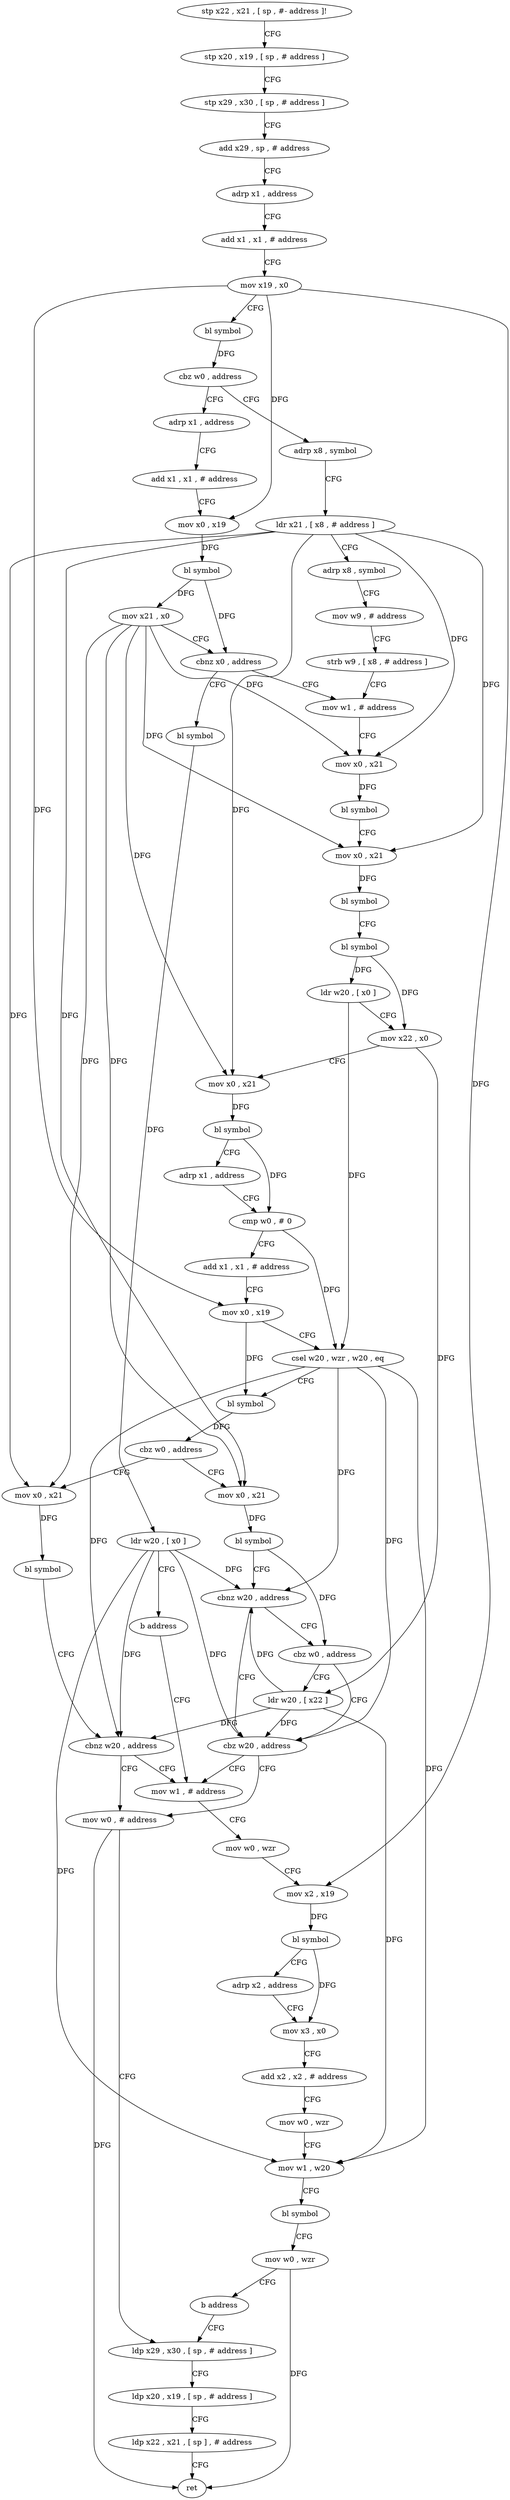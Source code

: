 digraph "func" {
"4203808" [label = "stp x22 , x21 , [ sp , #- address ]!" ]
"4203812" [label = "stp x20 , x19 , [ sp , # address ]" ]
"4203816" [label = "stp x29 , x30 , [ sp , # address ]" ]
"4203820" [label = "add x29 , sp , # address" ]
"4203824" [label = "adrp x1 , address" ]
"4203828" [label = "add x1 , x1 , # address" ]
"4203832" [label = "mov x19 , x0" ]
"4203836" [label = "bl symbol" ]
"4203840" [label = "cbz w0 , address" ]
"4203880" [label = "adrp x8 , symbol" ]
"4203844" [label = "adrp x1 , address" ]
"4203884" [label = "ldr x21 , [ x8 , # address ]" ]
"4203888" [label = "adrp x8 , symbol" ]
"4203892" [label = "mov w9 , # address" ]
"4203896" [label = "strb w9 , [ x8 , # address ]" ]
"4203900" [label = "mov w1 , # address" ]
"4203848" [label = "add x1 , x1 , # address" ]
"4203852" [label = "mov x0 , x19" ]
"4203856" [label = "bl symbol" ]
"4203860" [label = "mov x21 , x0" ]
"4203864" [label = "cbnz x0 , address" ]
"4203868" [label = "bl symbol" ]
"4204040" [label = "mov x0 , x21" ]
"4204044" [label = "bl symbol" ]
"4204048" [label = "cbnz w20 , address" ]
"4203992" [label = "mov w1 , # address" ]
"4204052" [label = "mov w0 , # address" ]
"4203968" [label = "mov x0 , x21" ]
"4203972" [label = "bl symbol" ]
"4203976" [label = "cbnz w20 , address" ]
"4203988" [label = "cbz w20 , address" ]
"4203980" [label = "cbz w0 , address" ]
"4203904" [label = "mov x0 , x21" ]
"4203908" [label = "bl symbol" ]
"4203912" [label = "mov x0 , x21" ]
"4203916" [label = "bl symbol" ]
"4203920" [label = "bl symbol" ]
"4203924" [label = "ldr w20 , [ x0 ]" ]
"4203928" [label = "mov x22 , x0" ]
"4203932" [label = "mov x0 , x21" ]
"4203936" [label = "bl symbol" ]
"4203940" [label = "adrp x1 , address" ]
"4203944" [label = "cmp w0 , # 0" ]
"4203948" [label = "add x1 , x1 , # address" ]
"4203952" [label = "mov x0 , x19" ]
"4203956" [label = "csel w20 , wzr , w20 , eq" ]
"4203960" [label = "bl symbol" ]
"4203964" [label = "cbz w0 , address" ]
"4203872" [label = "ldr w20 , [ x0 ]" ]
"4203876" [label = "b address" ]
"4203996" [label = "mov w0 , wzr" ]
"4204000" [label = "mov x2 , x19" ]
"4204004" [label = "bl symbol" ]
"4204008" [label = "adrp x2 , address" ]
"4204012" [label = "mov x3 , x0" ]
"4204016" [label = "add x2 , x2 , # address" ]
"4204020" [label = "mov w0 , wzr" ]
"4204024" [label = "mov w1 , w20" ]
"4204028" [label = "bl symbol" ]
"4204032" [label = "mov w0 , wzr" ]
"4204036" [label = "b address" ]
"4204056" [label = "ldp x29 , x30 , [ sp , # address ]" ]
"4203984" [label = "ldr w20 , [ x22 ]" ]
"4204060" [label = "ldp x20 , x19 , [ sp , # address ]" ]
"4204064" [label = "ldp x22 , x21 , [ sp ] , # address" ]
"4204068" [label = "ret" ]
"4203808" -> "4203812" [ label = "CFG" ]
"4203812" -> "4203816" [ label = "CFG" ]
"4203816" -> "4203820" [ label = "CFG" ]
"4203820" -> "4203824" [ label = "CFG" ]
"4203824" -> "4203828" [ label = "CFG" ]
"4203828" -> "4203832" [ label = "CFG" ]
"4203832" -> "4203836" [ label = "CFG" ]
"4203832" -> "4203852" [ label = "DFG" ]
"4203832" -> "4203952" [ label = "DFG" ]
"4203832" -> "4204000" [ label = "DFG" ]
"4203836" -> "4203840" [ label = "DFG" ]
"4203840" -> "4203880" [ label = "CFG" ]
"4203840" -> "4203844" [ label = "CFG" ]
"4203880" -> "4203884" [ label = "CFG" ]
"4203844" -> "4203848" [ label = "CFG" ]
"4203884" -> "4203888" [ label = "CFG" ]
"4203884" -> "4203904" [ label = "DFG" ]
"4203884" -> "4203912" [ label = "DFG" ]
"4203884" -> "4203932" [ label = "DFG" ]
"4203884" -> "4204040" [ label = "DFG" ]
"4203884" -> "4203968" [ label = "DFG" ]
"4203888" -> "4203892" [ label = "CFG" ]
"4203892" -> "4203896" [ label = "CFG" ]
"4203896" -> "4203900" [ label = "CFG" ]
"4203900" -> "4203904" [ label = "CFG" ]
"4203848" -> "4203852" [ label = "CFG" ]
"4203852" -> "4203856" [ label = "DFG" ]
"4203856" -> "4203860" [ label = "DFG" ]
"4203856" -> "4203864" [ label = "DFG" ]
"4203860" -> "4203864" [ label = "CFG" ]
"4203860" -> "4203904" [ label = "DFG" ]
"4203860" -> "4203912" [ label = "DFG" ]
"4203860" -> "4203932" [ label = "DFG" ]
"4203860" -> "4204040" [ label = "DFG" ]
"4203860" -> "4203968" [ label = "DFG" ]
"4203864" -> "4203900" [ label = "CFG" ]
"4203864" -> "4203868" [ label = "CFG" ]
"4203868" -> "4203872" [ label = "DFG" ]
"4204040" -> "4204044" [ label = "DFG" ]
"4204044" -> "4204048" [ label = "CFG" ]
"4204048" -> "4203992" [ label = "CFG" ]
"4204048" -> "4204052" [ label = "CFG" ]
"4203992" -> "4203996" [ label = "CFG" ]
"4204052" -> "4204056" [ label = "CFG" ]
"4204052" -> "4204068" [ label = "DFG" ]
"4203968" -> "4203972" [ label = "DFG" ]
"4203972" -> "4203976" [ label = "CFG" ]
"4203972" -> "4203980" [ label = "DFG" ]
"4203976" -> "4203988" [ label = "CFG" ]
"4203976" -> "4203980" [ label = "CFG" ]
"4203988" -> "4204052" [ label = "CFG" ]
"4203988" -> "4203992" [ label = "CFG" ]
"4203980" -> "4203988" [ label = "CFG" ]
"4203980" -> "4203984" [ label = "CFG" ]
"4203904" -> "4203908" [ label = "DFG" ]
"4203908" -> "4203912" [ label = "CFG" ]
"4203912" -> "4203916" [ label = "DFG" ]
"4203916" -> "4203920" [ label = "CFG" ]
"4203920" -> "4203924" [ label = "DFG" ]
"4203920" -> "4203928" [ label = "DFG" ]
"4203924" -> "4203928" [ label = "CFG" ]
"4203924" -> "4203956" [ label = "DFG" ]
"4203928" -> "4203932" [ label = "CFG" ]
"4203928" -> "4203984" [ label = "DFG" ]
"4203932" -> "4203936" [ label = "DFG" ]
"4203936" -> "4203940" [ label = "CFG" ]
"4203936" -> "4203944" [ label = "DFG" ]
"4203940" -> "4203944" [ label = "CFG" ]
"4203944" -> "4203948" [ label = "CFG" ]
"4203944" -> "4203956" [ label = "DFG" ]
"4203948" -> "4203952" [ label = "CFG" ]
"4203952" -> "4203956" [ label = "CFG" ]
"4203952" -> "4203960" [ label = "DFG" ]
"4203956" -> "4203960" [ label = "CFG" ]
"4203956" -> "4204024" [ label = "DFG" ]
"4203956" -> "4204048" [ label = "DFG" ]
"4203956" -> "4203976" [ label = "DFG" ]
"4203956" -> "4203988" [ label = "DFG" ]
"4203960" -> "4203964" [ label = "DFG" ]
"4203964" -> "4204040" [ label = "CFG" ]
"4203964" -> "4203968" [ label = "CFG" ]
"4203872" -> "4203876" [ label = "CFG" ]
"4203872" -> "4204024" [ label = "DFG" ]
"4203872" -> "4204048" [ label = "DFG" ]
"4203872" -> "4203976" [ label = "DFG" ]
"4203872" -> "4203988" [ label = "DFG" ]
"4203876" -> "4203992" [ label = "CFG" ]
"4203996" -> "4204000" [ label = "CFG" ]
"4204000" -> "4204004" [ label = "DFG" ]
"4204004" -> "4204008" [ label = "CFG" ]
"4204004" -> "4204012" [ label = "DFG" ]
"4204008" -> "4204012" [ label = "CFG" ]
"4204012" -> "4204016" [ label = "CFG" ]
"4204016" -> "4204020" [ label = "CFG" ]
"4204020" -> "4204024" [ label = "CFG" ]
"4204024" -> "4204028" [ label = "CFG" ]
"4204028" -> "4204032" [ label = "CFG" ]
"4204032" -> "4204036" [ label = "CFG" ]
"4204032" -> "4204068" [ label = "DFG" ]
"4204036" -> "4204056" [ label = "CFG" ]
"4204056" -> "4204060" [ label = "CFG" ]
"4203984" -> "4203988" [ label = "DFG" ]
"4203984" -> "4204024" [ label = "DFG" ]
"4203984" -> "4204048" [ label = "DFG" ]
"4203984" -> "4203976" [ label = "DFG" ]
"4204060" -> "4204064" [ label = "CFG" ]
"4204064" -> "4204068" [ label = "CFG" ]
}
